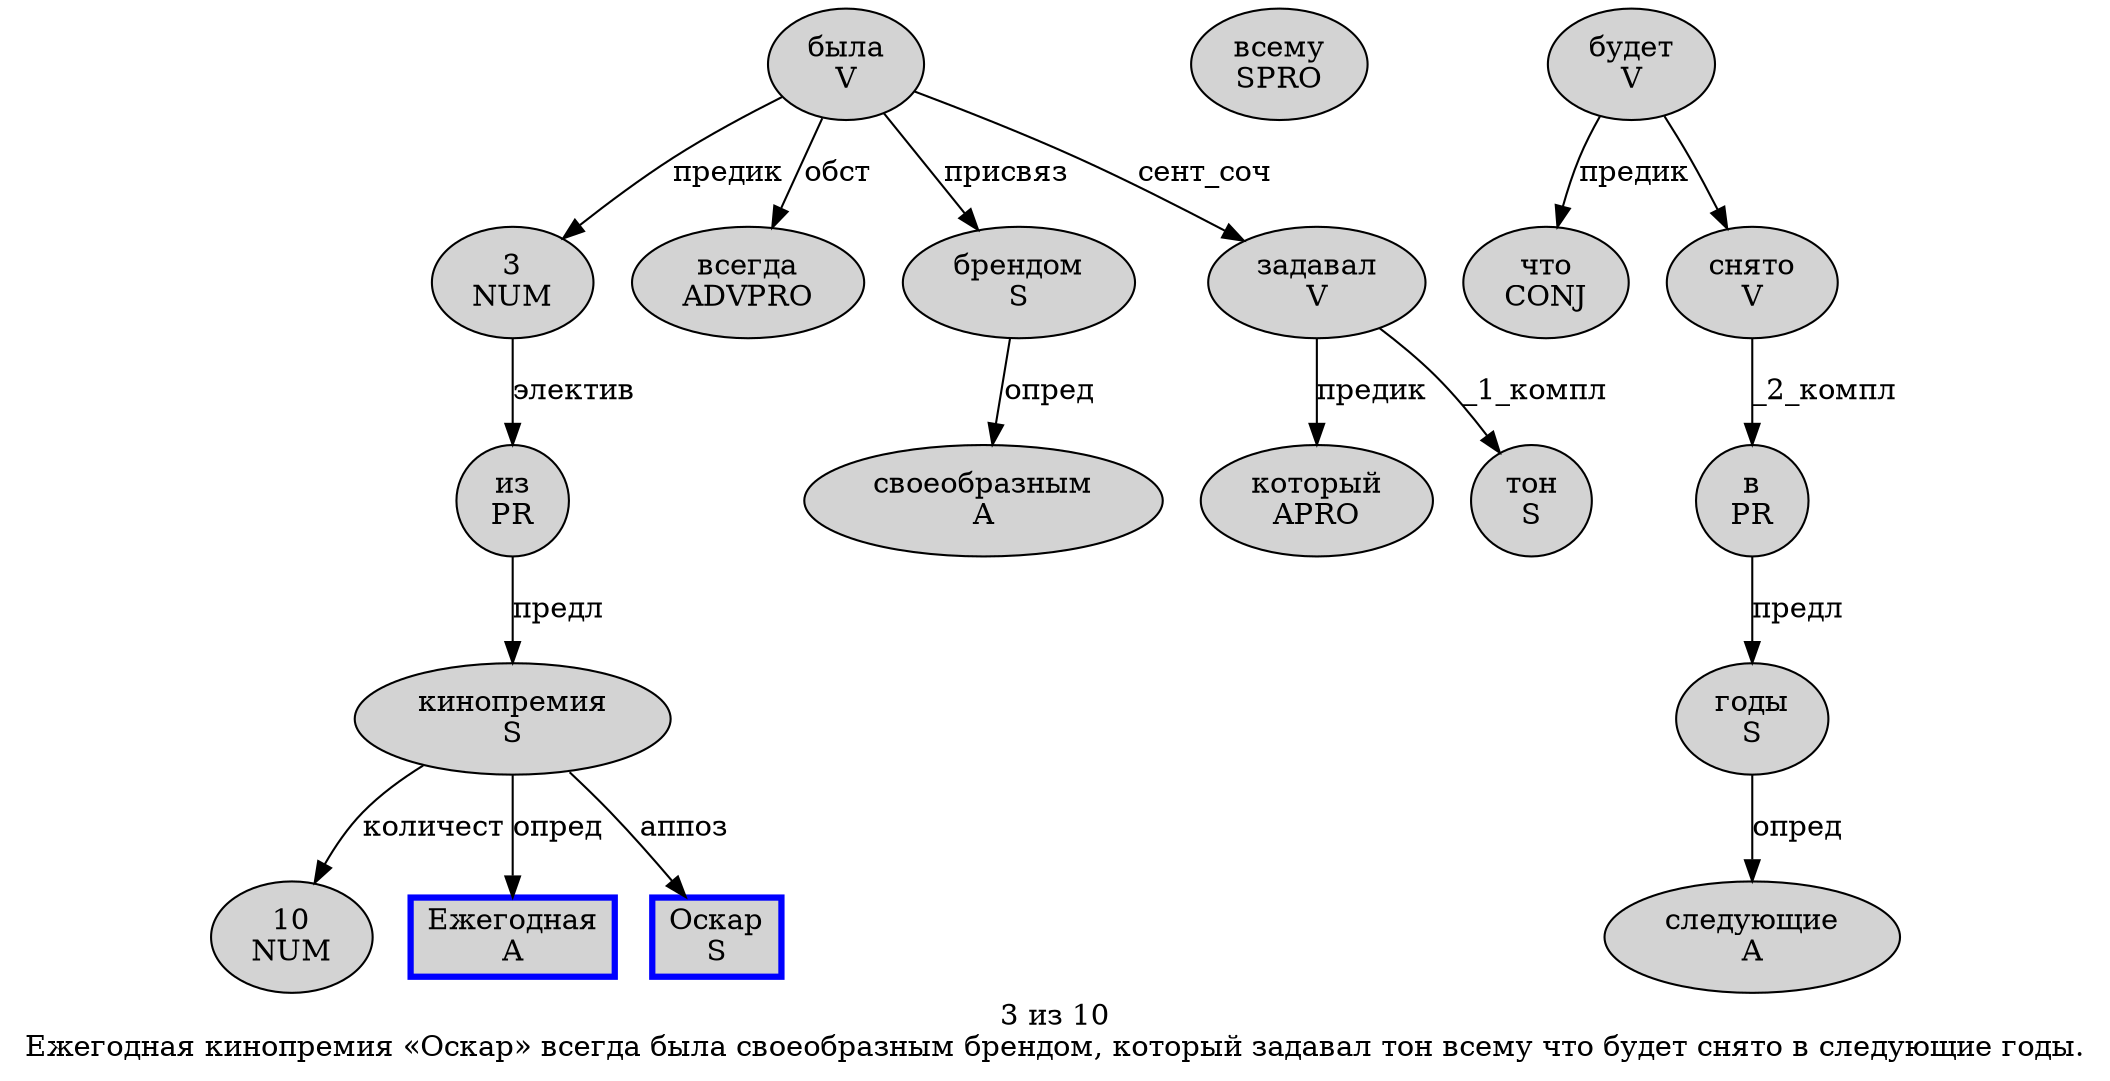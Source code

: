 digraph SENTENCE_4304 {
	graph [label="3 из 10
Ежегодная кинопремия «Оскар» всегда была своеобразным брендом, который задавал тон всему что будет снято в следующие годы."]
	node [style=filled]
		0 [label="3
NUM" color="" fillcolor=lightgray penwidth=1 shape=ellipse]
		1 [label="из
PR" color="" fillcolor=lightgray penwidth=1 shape=ellipse]
		2 [label="10
NUM" color="" fillcolor=lightgray penwidth=1 shape=ellipse]
		3 [label="Ежегодная
A" color=blue fillcolor=lightgray penwidth=3 shape=box]
		4 [label="кинопремия
S" color="" fillcolor=lightgray penwidth=1 shape=ellipse]
		6 [label="Оскар
S" color=blue fillcolor=lightgray penwidth=3 shape=box]
		8 [label="всегда
ADVPRO" color="" fillcolor=lightgray penwidth=1 shape=ellipse]
		9 [label="была
V" color="" fillcolor=lightgray penwidth=1 shape=ellipse]
		10 [label="своеобразным
A" color="" fillcolor=lightgray penwidth=1 shape=ellipse]
		11 [label="брендом
S" color="" fillcolor=lightgray penwidth=1 shape=ellipse]
		13 [label="который
APRO" color="" fillcolor=lightgray penwidth=1 shape=ellipse]
		14 [label="задавал
V" color="" fillcolor=lightgray penwidth=1 shape=ellipse]
		15 [label="тон
S" color="" fillcolor=lightgray penwidth=1 shape=ellipse]
		16 [label="всему
SPRO" color="" fillcolor=lightgray penwidth=1 shape=ellipse]
		17 [label="что
CONJ" color="" fillcolor=lightgray penwidth=1 shape=ellipse]
		18 [label="будет
V" color="" fillcolor=lightgray penwidth=1 shape=ellipse]
		19 [label="снято
V" color="" fillcolor=lightgray penwidth=1 shape=ellipse]
		20 [label="в
PR" color="" fillcolor=lightgray penwidth=1 shape=ellipse]
		21 [label="следующие
A" color="" fillcolor=lightgray penwidth=1 shape=ellipse]
		22 [label="годы
S" color="" fillcolor=lightgray penwidth=1 shape=ellipse]
			9 -> 0 [label="предик"]
			9 -> 8 [label="обст"]
			9 -> 11 [label="присвяз"]
			9 -> 14 [label="сент_соч"]
			19 -> 20 [label="_2_компл"]
			18 -> 17 [label="предик"]
			18 -> 19
			1 -> 4 [label="предл"]
			11 -> 10 [label="опред"]
			14 -> 13 [label="предик"]
			14 -> 15 [label="_1_компл"]
			22 -> 21 [label="опред"]
			4 -> 2 [label="количест"]
			4 -> 3 [label="опред"]
			4 -> 6 [label="аппоз"]
			0 -> 1 [label="электив"]
			20 -> 22 [label="предл"]
}